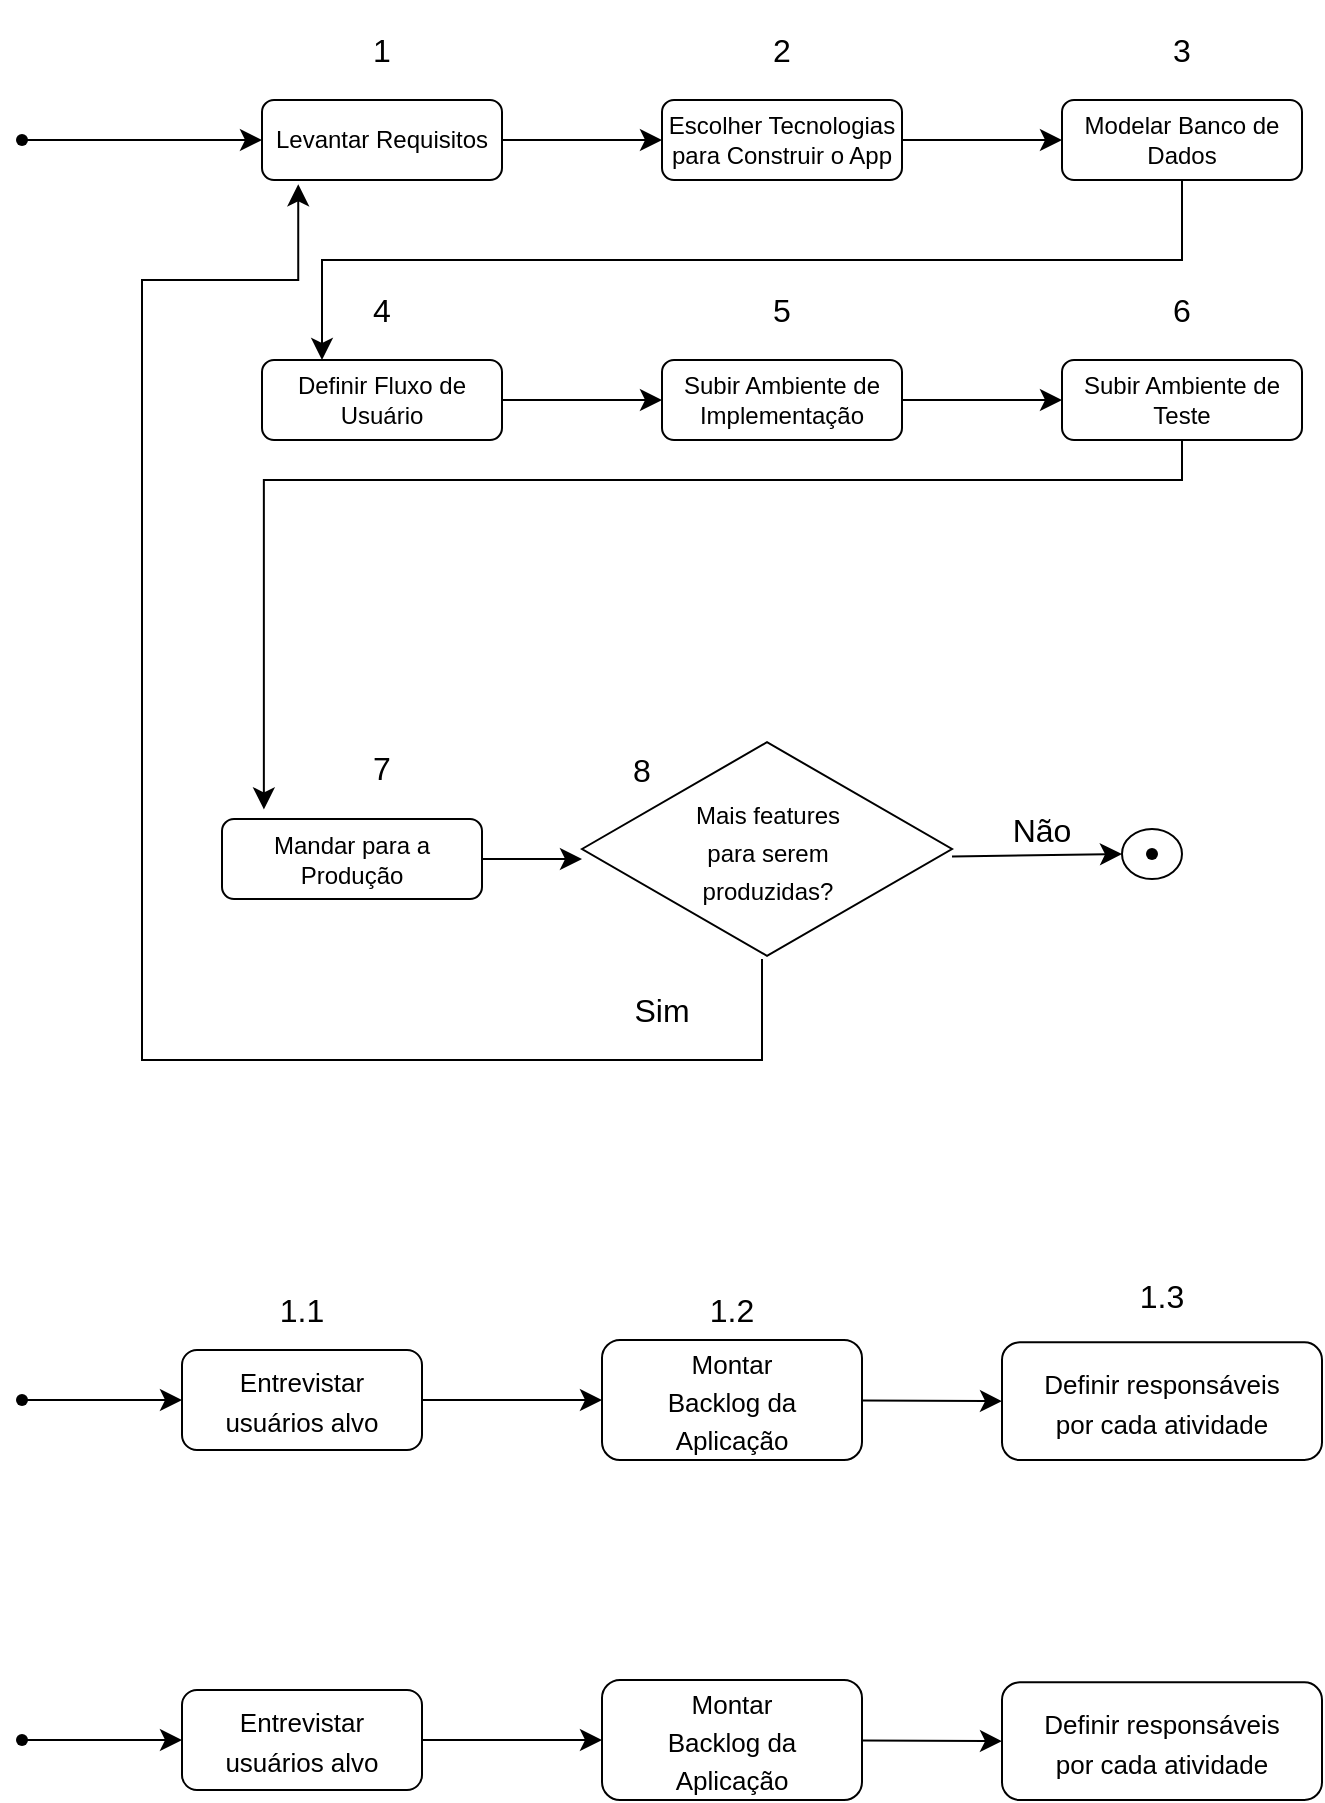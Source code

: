 <mxfile version="24.2.2" type="device">
  <diagram id="C5RBs43oDa-KdzZeNtuy" name="Page-1">
    <mxGraphModel dx="1663" dy="1008" grid="1" gridSize="10" guides="1" tooltips="1" connect="1" arrows="1" fold="1" page="1" pageScale="1" pageWidth="827" pageHeight="1169" math="0" shadow="0">
      <root>
        <mxCell id="WIyWlLk6GJQsqaUBKTNV-0" />
        <mxCell id="WIyWlLk6GJQsqaUBKTNV-1" parent="WIyWlLk6GJQsqaUBKTNV-0" />
        <mxCell id="XEClvkm8qvNsryQ8V07a-3" style="edgeStyle=none;curved=1;rounded=0;orthogonalLoop=1;jettySize=auto;html=1;fontSize=12;startSize=8;endSize=8;" edge="1" parent="WIyWlLk6GJQsqaUBKTNV-1" source="WIyWlLk6GJQsqaUBKTNV-3" target="WIyWlLk6GJQsqaUBKTNV-7">
          <mxGeometry relative="1" as="geometry" />
        </mxCell>
        <mxCell id="WIyWlLk6GJQsqaUBKTNV-3" value="Levantar Requisitos" style="rounded=1;whiteSpace=wrap;html=1;fontSize=12;glass=0;strokeWidth=1;shadow=0;" parent="WIyWlLk6GJQsqaUBKTNV-1" vertex="1">
          <mxGeometry x="200" y="80" width="120" height="40" as="geometry" />
        </mxCell>
        <mxCell id="XEClvkm8qvNsryQ8V07a-8" style="edgeStyle=none;curved=1;rounded=0;orthogonalLoop=1;jettySize=auto;html=1;entryX=0;entryY=0.5;entryDx=0;entryDy=0;fontSize=12;startSize=8;endSize=8;" edge="1" parent="WIyWlLk6GJQsqaUBKTNV-1" source="WIyWlLk6GJQsqaUBKTNV-7" target="XEClvkm8qvNsryQ8V07a-7">
          <mxGeometry relative="1" as="geometry" />
        </mxCell>
        <mxCell id="WIyWlLk6GJQsqaUBKTNV-7" value="Escolher Tecnologias para Construir o App" style="rounded=1;whiteSpace=wrap;html=1;fontSize=12;glass=0;strokeWidth=1;shadow=0;" parent="WIyWlLk6GJQsqaUBKTNV-1" vertex="1">
          <mxGeometry x="400" y="80" width="120" height="40" as="geometry" />
        </mxCell>
        <mxCell id="XEClvkm8qvNsryQ8V07a-2" style="edgeStyle=none;curved=1;rounded=0;orthogonalLoop=1;jettySize=auto;html=1;entryX=0;entryY=0.5;entryDx=0;entryDy=0;fontSize=12;startSize=8;endSize=8;" edge="1" parent="WIyWlLk6GJQsqaUBKTNV-1" source="XEClvkm8qvNsryQ8V07a-0" target="WIyWlLk6GJQsqaUBKTNV-3">
          <mxGeometry relative="1" as="geometry" />
        </mxCell>
        <mxCell id="XEClvkm8qvNsryQ8V07a-0" value="" style="shape=waypoint;sketch=0;fillStyle=solid;size=6;pointerEvents=1;points=[];fillColor=none;resizable=0;rotatable=0;perimeter=centerPerimeter;snapToPoint=1;" vertex="1" parent="WIyWlLk6GJQsqaUBKTNV-1">
          <mxGeometry x="70" y="90" width="20" height="20" as="geometry" />
        </mxCell>
        <mxCell id="XEClvkm8qvNsryQ8V07a-5" value="&lt;div&gt;1&lt;/div&gt;" style="text;strokeColor=none;align=center;fillColor=none;html=1;verticalAlign=middle;whiteSpace=wrap;rounded=0;fontSize=16;" vertex="1" parent="WIyWlLk6GJQsqaUBKTNV-1">
          <mxGeometry x="230" y="40" width="60" height="30" as="geometry" />
        </mxCell>
        <mxCell id="XEClvkm8qvNsryQ8V07a-6" value="&lt;div&gt;2&lt;/div&gt;" style="text;strokeColor=none;align=center;fillColor=none;html=1;verticalAlign=middle;whiteSpace=wrap;rounded=0;fontSize=16;" vertex="1" parent="WIyWlLk6GJQsqaUBKTNV-1">
          <mxGeometry x="430" y="40" width="60" height="30" as="geometry" />
        </mxCell>
        <mxCell id="XEClvkm8qvNsryQ8V07a-7" value="Modelar Banco de Dados" style="rounded=1;whiteSpace=wrap;html=1;fontSize=12;glass=0;strokeWidth=1;shadow=0;" vertex="1" parent="WIyWlLk6GJQsqaUBKTNV-1">
          <mxGeometry x="600" y="80" width="120" height="40" as="geometry" />
        </mxCell>
        <mxCell id="XEClvkm8qvNsryQ8V07a-9" value="&lt;div&gt;3&lt;/div&gt;" style="text;strokeColor=none;align=center;fillColor=none;html=1;verticalAlign=middle;whiteSpace=wrap;rounded=0;fontSize=16;" vertex="1" parent="WIyWlLk6GJQsqaUBKTNV-1">
          <mxGeometry x="630" y="40" width="60" height="30" as="geometry" />
        </mxCell>
        <mxCell id="XEClvkm8qvNsryQ8V07a-14" style="edgeStyle=none;curved=1;rounded=0;orthogonalLoop=1;jettySize=auto;html=1;fontSize=12;startSize=8;endSize=8;" edge="1" parent="WIyWlLk6GJQsqaUBKTNV-1" source="XEClvkm8qvNsryQ8V07a-10" target="XEClvkm8qvNsryQ8V07a-13">
          <mxGeometry relative="1" as="geometry" />
        </mxCell>
        <mxCell id="XEClvkm8qvNsryQ8V07a-10" value="Definir Fluxo de Usuário" style="rounded=1;whiteSpace=wrap;html=1;fontSize=12;glass=0;strokeWidth=1;shadow=0;" vertex="1" parent="WIyWlLk6GJQsqaUBKTNV-1">
          <mxGeometry x="200" y="210" width="120" height="40" as="geometry" />
        </mxCell>
        <mxCell id="XEClvkm8qvNsryQ8V07a-12" value="&lt;div&gt;4&lt;/div&gt;" style="text;strokeColor=none;align=center;fillColor=none;html=1;verticalAlign=middle;whiteSpace=wrap;rounded=0;fontSize=16;" vertex="1" parent="WIyWlLk6GJQsqaUBKTNV-1">
          <mxGeometry x="230" y="170" width="60" height="30" as="geometry" />
        </mxCell>
        <mxCell id="XEClvkm8qvNsryQ8V07a-19" style="edgeStyle=none;curved=1;rounded=0;orthogonalLoop=1;jettySize=auto;html=1;fontSize=12;startSize=8;endSize=8;" edge="1" parent="WIyWlLk6GJQsqaUBKTNV-1" source="XEClvkm8qvNsryQ8V07a-13" target="XEClvkm8qvNsryQ8V07a-18">
          <mxGeometry relative="1" as="geometry" />
        </mxCell>
        <mxCell id="XEClvkm8qvNsryQ8V07a-13" value="Subir Ambiente de Implementação" style="rounded=1;whiteSpace=wrap;html=1;fontSize=12;glass=0;strokeWidth=1;shadow=0;" vertex="1" parent="WIyWlLk6GJQsqaUBKTNV-1">
          <mxGeometry x="400" y="210" width="120" height="40" as="geometry" />
        </mxCell>
        <mxCell id="XEClvkm8qvNsryQ8V07a-15" value="5" style="text;strokeColor=none;align=center;fillColor=none;html=1;verticalAlign=middle;whiteSpace=wrap;rounded=0;fontSize=16;" vertex="1" parent="WIyWlLk6GJQsqaUBKTNV-1">
          <mxGeometry x="430" y="170" width="60" height="30" as="geometry" />
        </mxCell>
        <mxCell id="XEClvkm8qvNsryQ8V07a-16" style="edgeStyle=none;curved=1;rounded=0;orthogonalLoop=1;jettySize=auto;html=1;exitX=0.5;exitY=0;exitDx=0;exitDy=0;fontSize=12;startSize=8;endSize=8;" edge="1" parent="WIyWlLk6GJQsqaUBKTNV-1" source="XEClvkm8qvNsryQ8V07a-9" target="XEClvkm8qvNsryQ8V07a-9">
          <mxGeometry relative="1" as="geometry" />
        </mxCell>
        <mxCell id="XEClvkm8qvNsryQ8V07a-18" value="Subir Ambiente de Teste" style="rounded=1;whiteSpace=wrap;html=1;fontSize=12;glass=0;strokeWidth=1;shadow=0;" vertex="1" parent="WIyWlLk6GJQsqaUBKTNV-1">
          <mxGeometry x="600" y="210" width="120" height="40" as="geometry" />
        </mxCell>
        <mxCell id="XEClvkm8qvNsryQ8V07a-20" value="6" style="text;strokeColor=none;align=center;fillColor=none;html=1;verticalAlign=middle;whiteSpace=wrap;rounded=0;fontSize=16;" vertex="1" parent="WIyWlLk6GJQsqaUBKTNV-1">
          <mxGeometry x="630" y="170" width="60" height="30" as="geometry" />
        </mxCell>
        <mxCell id="XEClvkm8qvNsryQ8V07a-25" value="" style="edgeStyle=elbowEdgeStyle;elbow=vertical;endArrow=classic;html=1;curved=0;rounded=0;endSize=8;startSize=8;fontSize=12;" edge="1" parent="WIyWlLk6GJQsqaUBKTNV-1" source="XEClvkm8qvNsryQ8V07a-7">
          <mxGeometry width="50" height="50" relative="1" as="geometry">
            <mxPoint x="600" y="185" as="sourcePoint" />
            <mxPoint x="230" y="210" as="targetPoint" />
            <Array as="points">
              <mxPoint x="420" y="160" />
            </Array>
          </mxGeometry>
        </mxCell>
        <mxCell id="XEClvkm8qvNsryQ8V07a-26" value="7" style="text;strokeColor=none;align=center;fillColor=none;html=1;verticalAlign=middle;whiteSpace=wrap;rounded=0;fontSize=16;" vertex="1" parent="WIyWlLk6GJQsqaUBKTNV-1">
          <mxGeometry x="230" y="399" width="60" height="30" as="geometry" />
        </mxCell>
        <mxCell id="XEClvkm8qvNsryQ8V07a-27" value="" style="edgeStyle=elbowEdgeStyle;elbow=vertical;endArrow=classic;html=1;curved=0;rounded=0;endSize=8;startSize=8;fontSize=12;entryX=0.161;entryY=-0.12;entryDx=0;entryDy=0;entryPerimeter=0;" edge="1" parent="WIyWlLk6GJQsqaUBKTNV-1" source="XEClvkm8qvNsryQ8V07a-18" target="XEClvkm8qvNsryQ8V07a-21">
          <mxGeometry width="50" height="50" relative="1" as="geometry">
            <mxPoint x="660" y="290" as="sourcePoint" />
            <mxPoint x="300" y="310" as="targetPoint" />
            <Array as="points">
              <mxPoint x="440" y="270" />
            </Array>
          </mxGeometry>
        </mxCell>
        <mxCell id="XEClvkm8qvNsryQ8V07a-37" value="" style="group" vertex="1" connectable="0" parent="WIyWlLk6GJQsqaUBKTNV-1">
          <mxGeometry x="360" y="399" width="300" height="111" as="geometry" />
        </mxCell>
        <mxCell id="XEClvkm8qvNsryQ8V07a-32" value="" style="html=1;whiteSpace=wrap;aspect=fixed;shape=isoRectangle;" vertex="1" parent="XEClvkm8qvNsryQ8V07a-37">
          <mxGeometry width="185" height="111" as="geometry" />
        </mxCell>
        <mxCell id="XEClvkm8qvNsryQ8V07a-21" value="Mandar para a Produção" style="rounded=1;whiteSpace=wrap;html=1;fontSize=12;glass=0;strokeWidth=1;shadow=0;" vertex="1" parent="XEClvkm8qvNsryQ8V07a-37">
          <mxGeometry x="-180" y="40.5" width="130" height="40" as="geometry" />
        </mxCell>
        <mxCell id="XEClvkm8qvNsryQ8V07a-31" value="" style="group" vertex="1" connectable="0" parent="XEClvkm8qvNsryQ8V07a-37">
          <mxGeometry x="270" y="45.5" width="30" height="25" as="geometry" />
        </mxCell>
        <mxCell id="XEClvkm8qvNsryQ8V07a-29" value="" style="verticalLabelPosition=bottom;verticalAlign=top;html=1;shape=mxgraph.flowchart.on-page_reference;" vertex="1" parent="XEClvkm8qvNsryQ8V07a-31">
          <mxGeometry width="30" height="25" as="geometry" />
        </mxCell>
        <mxCell id="XEClvkm8qvNsryQ8V07a-30" value="" style="shape=waypoint;sketch=0;fillStyle=solid;size=6;pointerEvents=1;points=[];fillColor=none;resizable=0;rotatable=0;perimeter=centerPerimeter;snapToPoint=1;" vertex="1" parent="XEClvkm8qvNsryQ8V07a-31">
          <mxGeometry x="4.997" y="2.5" width="20" height="20" as="geometry" />
        </mxCell>
        <mxCell id="XEClvkm8qvNsryQ8V07a-36" value="&lt;font style=&quot;font-size: 12px;&quot;&gt;Mais features para serem produzidas?&lt;/font&gt;" style="text;strokeColor=none;fillColor=none;html=1;align=center;verticalAlign=middle;whiteSpace=wrap;rounded=0;fontSize=16;" vertex="1" parent="XEClvkm8qvNsryQ8V07a-37">
          <mxGeometry x="42.5" y="40.5" width="100" height="30" as="geometry" />
        </mxCell>
        <mxCell id="XEClvkm8qvNsryQ8V07a-39" style="edgeStyle=none;curved=1;rounded=0;orthogonalLoop=1;jettySize=auto;html=1;entryX=0;entryY=0.5;entryDx=0;entryDy=0;entryPerimeter=0;fontSize=12;startSize=8;endSize=8;" edge="1" parent="XEClvkm8qvNsryQ8V07a-37" target="XEClvkm8qvNsryQ8V07a-29">
          <mxGeometry relative="1" as="geometry">
            <mxPoint x="185.0" y="59.197" as="sourcePoint" />
          </mxGeometry>
        </mxCell>
        <mxCell id="XEClvkm8qvNsryQ8V07a-40" style="edgeStyle=none;curved=1;rounded=0;orthogonalLoop=1;jettySize=auto;html=1;entryX=0;entryY=0.5;entryDx=0;entryDy=0;entryPerimeter=0;fontSize=12;startSize=8;endSize=8;" edge="1" parent="XEClvkm8qvNsryQ8V07a-37" source="XEClvkm8qvNsryQ8V07a-21">
          <mxGeometry relative="1" as="geometry">
            <mxPoint y="60.5" as="targetPoint" />
          </mxGeometry>
        </mxCell>
        <mxCell id="XEClvkm8qvNsryQ8V07a-41" value="Não" style="text;strokeColor=none;fillColor=none;html=1;align=center;verticalAlign=middle;whiteSpace=wrap;rounded=0;fontSize=16;" vertex="1" parent="XEClvkm8qvNsryQ8V07a-37">
          <mxGeometry x="200" y="30.5" width="60" height="30" as="geometry" />
        </mxCell>
        <mxCell id="XEClvkm8qvNsryQ8V07a-42" value="8" style="text;strokeColor=none;align=center;fillColor=none;html=1;verticalAlign=middle;whiteSpace=wrap;rounded=0;fontSize=16;" vertex="1" parent="XEClvkm8qvNsryQ8V07a-37">
          <mxGeometry y="0.5" width="60" height="30" as="geometry" />
        </mxCell>
        <mxCell id="XEClvkm8qvNsryQ8V07a-45" value="" style="edgeStyle=elbowEdgeStyle;elbow=vertical;endArrow=classic;html=1;curved=0;rounded=0;endSize=8;startSize=8;fontSize=12;entryX=0.151;entryY=1.054;entryDx=0;entryDy=0;entryPerimeter=0;" edge="1" parent="WIyWlLk6GJQsqaUBKTNV-1" target="WIyWlLk6GJQsqaUBKTNV-3">
          <mxGeometry width="50" height="50" relative="1" as="geometry">
            <mxPoint x="140" y="560" as="sourcePoint" />
            <mxPoint x="180" y="110" as="targetPoint" />
            <Array as="points">
              <mxPoint x="120" y="170" />
            </Array>
          </mxGeometry>
        </mxCell>
        <mxCell id="XEClvkm8qvNsryQ8V07a-49" value="" style="shape=partialRectangle;whiteSpace=wrap;html=1;bottom=0;right=0;fillColor=none;direction=west;" vertex="1" parent="WIyWlLk6GJQsqaUBKTNV-1">
          <mxGeometry x="140" y="510" width="310" height="50" as="geometry" />
        </mxCell>
        <mxCell id="XEClvkm8qvNsryQ8V07a-51" value="Sim" style="text;strokeColor=none;fillColor=none;html=1;align=center;verticalAlign=middle;whiteSpace=wrap;rounded=0;fontSize=16;" vertex="1" parent="WIyWlLk6GJQsqaUBKTNV-1">
          <mxGeometry x="370" y="520" width="60" height="30" as="geometry" />
        </mxCell>
        <mxCell id="XEClvkm8qvNsryQ8V07a-54" style="edgeStyle=none;curved=1;rounded=0;orthogonalLoop=1;jettySize=auto;html=1;fontSize=12;startSize=8;endSize=8;" edge="1" parent="WIyWlLk6GJQsqaUBKTNV-1" source="XEClvkm8qvNsryQ8V07a-52" target="XEClvkm8qvNsryQ8V07a-53">
          <mxGeometry relative="1" as="geometry" />
        </mxCell>
        <mxCell id="XEClvkm8qvNsryQ8V07a-52" value="" style="shape=waypoint;sketch=0;fillStyle=solid;size=6;pointerEvents=1;points=[];fillColor=none;resizable=0;rotatable=0;perimeter=centerPerimeter;snapToPoint=1;" vertex="1" parent="WIyWlLk6GJQsqaUBKTNV-1">
          <mxGeometry x="70" y="720" width="20" height="20" as="geometry" />
        </mxCell>
        <mxCell id="XEClvkm8qvNsryQ8V07a-61" style="edgeStyle=none;curved=1;rounded=0;orthogonalLoop=1;jettySize=auto;html=1;fontSize=12;startSize=8;endSize=8;" edge="1" parent="WIyWlLk6GJQsqaUBKTNV-1" source="XEClvkm8qvNsryQ8V07a-53" target="XEClvkm8qvNsryQ8V07a-59">
          <mxGeometry relative="1" as="geometry" />
        </mxCell>
        <mxCell id="XEClvkm8qvNsryQ8V07a-53" value="" style="rounded=1;whiteSpace=wrap;html=1;" vertex="1" parent="WIyWlLk6GJQsqaUBKTNV-1">
          <mxGeometry x="160" y="705" width="120" height="50" as="geometry" />
        </mxCell>
        <mxCell id="XEClvkm8qvNsryQ8V07a-55" value="&lt;font style=&quot;font-size: 13px;&quot;&gt;Entrevistar usuários alvo&lt;/font&gt;" style="text;strokeColor=none;fillColor=none;html=1;align=center;verticalAlign=middle;whiteSpace=wrap;rounded=0;fontSize=16;" vertex="1" parent="WIyWlLk6GJQsqaUBKTNV-1">
          <mxGeometry x="175" y="715" width="90" height="30" as="geometry" />
        </mxCell>
        <mxCell id="XEClvkm8qvNsryQ8V07a-56" value="1.1" style="text;strokeColor=none;align=center;fillColor=none;html=1;verticalAlign=middle;whiteSpace=wrap;rounded=0;fontSize=16;" vertex="1" parent="WIyWlLk6GJQsqaUBKTNV-1">
          <mxGeometry x="190" y="670" width="60" height="30" as="geometry" />
        </mxCell>
        <mxCell id="XEClvkm8qvNsryQ8V07a-60" value="" style="group" vertex="1" connectable="0" parent="WIyWlLk6GJQsqaUBKTNV-1">
          <mxGeometry x="370" y="670" width="130" height="90" as="geometry" />
        </mxCell>
        <mxCell id="XEClvkm8qvNsryQ8V07a-59" value="" style="rounded=1;whiteSpace=wrap;html=1;" vertex="1" parent="XEClvkm8qvNsryQ8V07a-60">
          <mxGeometry y="30" width="130" height="60" as="geometry" />
        </mxCell>
        <mxCell id="XEClvkm8qvNsryQ8V07a-57" value="&lt;font style=&quot;font-size: 13px;&quot;&gt;Montar &lt;/font&gt;&lt;font style=&quot;font-size: 13px;&quot;&gt;Backlog da Aplicação&lt;/font&gt;" style="text;strokeColor=none;fillColor=none;html=1;align=center;verticalAlign=middle;whiteSpace=wrap;rounded=0;fontSize=16;" vertex="1" parent="XEClvkm8qvNsryQ8V07a-60">
          <mxGeometry x="20" y="45" width="90" height="30" as="geometry" />
        </mxCell>
        <mxCell id="XEClvkm8qvNsryQ8V07a-58" value="1.2" style="text;strokeColor=none;align=center;fillColor=none;html=1;verticalAlign=middle;whiteSpace=wrap;rounded=0;fontSize=16;" vertex="1" parent="XEClvkm8qvNsryQ8V07a-60">
          <mxGeometry x="35" width="60" height="30" as="geometry" />
        </mxCell>
        <mxCell id="XEClvkm8qvNsryQ8V07a-62" value="" style="group" vertex="1" connectable="0" parent="WIyWlLk6GJQsqaUBKTNV-1">
          <mxGeometry x="570" y="660" width="160" height="100" as="geometry" />
        </mxCell>
        <mxCell id="XEClvkm8qvNsryQ8V07a-63" value="" style="rounded=1;whiteSpace=wrap;html=1;" vertex="1" parent="XEClvkm8qvNsryQ8V07a-62">
          <mxGeometry y="41.176" width="160" height="58.824" as="geometry" />
        </mxCell>
        <mxCell id="XEClvkm8qvNsryQ8V07a-64" value="&lt;font style=&quot;font-size: 13px;&quot;&gt;Definir responsáveis por cada atividade&lt;/font&gt;" style="text;strokeColor=none;fillColor=none;html=1;align=center;verticalAlign=middle;whiteSpace=wrap;rounded=0;fontSize=16;" vertex="1" parent="XEClvkm8qvNsryQ8V07a-62">
          <mxGeometry x="20" y="52.941" width="120" height="35.294" as="geometry" />
        </mxCell>
        <mxCell id="XEClvkm8qvNsryQ8V07a-65" value="1.3" style="text;strokeColor=none;align=center;fillColor=none;html=1;verticalAlign=middle;whiteSpace=wrap;rounded=0;fontSize=16;" vertex="1" parent="XEClvkm8qvNsryQ8V07a-62">
          <mxGeometry x="40" width="80" height="35.294" as="geometry" />
        </mxCell>
        <mxCell id="XEClvkm8qvNsryQ8V07a-66" style="edgeStyle=none;curved=1;rounded=0;orthogonalLoop=1;jettySize=auto;html=1;entryX=0;entryY=0.5;entryDx=0;entryDy=0;fontSize=12;startSize=8;endSize=8;" edge="1" parent="WIyWlLk6GJQsqaUBKTNV-1" source="XEClvkm8qvNsryQ8V07a-59" target="XEClvkm8qvNsryQ8V07a-63">
          <mxGeometry relative="1" as="geometry" />
        </mxCell>
        <mxCell id="XEClvkm8qvNsryQ8V07a-67" style="edgeStyle=none;curved=1;rounded=0;orthogonalLoop=1;jettySize=auto;html=1;fontSize=12;startSize=8;endSize=8;" edge="1" parent="WIyWlLk6GJQsqaUBKTNV-1" source="XEClvkm8qvNsryQ8V07a-68" target="XEClvkm8qvNsryQ8V07a-70">
          <mxGeometry relative="1" as="geometry" />
        </mxCell>
        <mxCell id="XEClvkm8qvNsryQ8V07a-68" value="" style="shape=waypoint;sketch=0;fillStyle=solid;size=6;pointerEvents=1;points=[];fillColor=none;resizable=0;rotatable=0;perimeter=centerPerimeter;snapToPoint=1;" vertex="1" parent="WIyWlLk6GJQsqaUBKTNV-1">
          <mxGeometry x="70" y="890" width="20" height="20" as="geometry" />
        </mxCell>
        <mxCell id="XEClvkm8qvNsryQ8V07a-69" style="edgeStyle=none;curved=1;rounded=0;orthogonalLoop=1;jettySize=auto;html=1;fontSize=12;startSize=8;endSize=8;" edge="1" parent="WIyWlLk6GJQsqaUBKTNV-1" source="XEClvkm8qvNsryQ8V07a-70" target="XEClvkm8qvNsryQ8V07a-72">
          <mxGeometry relative="1" as="geometry" />
        </mxCell>
        <mxCell id="XEClvkm8qvNsryQ8V07a-70" value="" style="rounded=1;whiteSpace=wrap;html=1;" vertex="1" parent="WIyWlLk6GJQsqaUBKTNV-1">
          <mxGeometry x="160" y="875" width="120" height="50" as="geometry" />
        </mxCell>
        <mxCell id="XEClvkm8qvNsryQ8V07a-71" value="&lt;font style=&quot;font-size: 13px;&quot;&gt;Entrevistar usuários alvo&lt;/font&gt;" style="text;strokeColor=none;fillColor=none;html=1;align=center;verticalAlign=middle;whiteSpace=wrap;rounded=0;fontSize=16;" vertex="1" parent="WIyWlLk6GJQsqaUBKTNV-1">
          <mxGeometry x="175" y="885" width="90" height="30" as="geometry" />
        </mxCell>
        <mxCell id="XEClvkm8qvNsryQ8V07a-72" value="" style="rounded=1;whiteSpace=wrap;html=1;" vertex="1" parent="WIyWlLk6GJQsqaUBKTNV-1">
          <mxGeometry x="370" y="870" width="130" height="60" as="geometry" />
        </mxCell>
        <mxCell id="XEClvkm8qvNsryQ8V07a-73" value="&lt;font style=&quot;font-size: 13px;&quot;&gt;Montar &lt;/font&gt;&lt;font style=&quot;font-size: 13px;&quot;&gt;Backlog da Aplicação&lt;/font&gt;" style="text;strokeColor=none;fillColor=none;html=1;align=center;verticalAlign=middle;whiteSpace=wrap;rounded=0;fontSize=16;" vertex="1" parent="WIyWlLk6GJQsqaUBKTNV-1">
          <mxGeometry x="390" y="885" width="90" height="30" as="geometry" />
        </mxCell>
        <mxCell id="XEClvkm8qvNsryQ8V07a-74" value="" style="rounded=1;whiteSpace=wrap;html=1;" vertex="1" parent="WIyWlLk6GJQsqaUBKTNV-1">
          <mxGeometry x="570" y="871.176" width="160" height="58.824" as="geometry" />
        </mxCell>
        <mxCell id="XEClvkm8qvNsryQ8V07a-75" value="&lt;font style=&quot;font-size: 13px;&quot;&gt;Definir responsáveis por cada atividade&lt;/font&gt;" style="text;strokeColor=none;fillColor=none;html=1;align=center;verticalAlign=middle;whiteSpace=wrap;rounded=0;fontSize=16;" vertex="1" parent="WIyWlLk6GJQsqaUBKTNV-1">
          <mxGeometry x="590" y="882.941" width="120" height="35.294" as="geometry" />
        </mxCell>
        <mxCell id="XEClvkm8qvNsryQ8V07a-76" style="edgeStyle=none;curved=1;rounded=0;orthogonalLoop=1;jettySize=auto;html=1;entryX=0;entryY=0.5;entryDx=0;entryDy=0;fontSize=12;startSize=8;endSize=8;" edge="1" parent="WIyWlLk6GJQsqaUBKTNV-1" source="XEClvkm8qvNsryQ8V07a-72" target="XEClvkm8qvNsryQ8V07a-74">
          <mxGeometry relative="1" as="geometry" />
        </mxCell>
      </root>
    </mxGraphModel>
  </diagram>
</mxfile>
